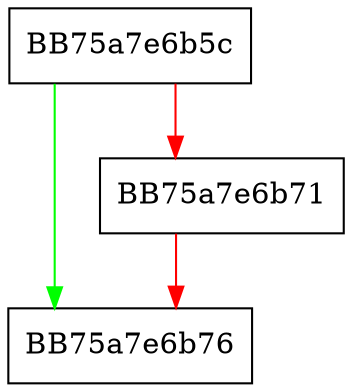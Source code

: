 digraph ShiftFile {
  node [shape="box"];
  graph [splines=ortho];
  BB75a7e6b5c -> BB75a7e6b76 [color="green"];
  BB75a7e6b5c -> BB75a7e6b71 [color="red"];
  BB75a7e6b71 -> BB75a7e6b76 [color="red"];
}